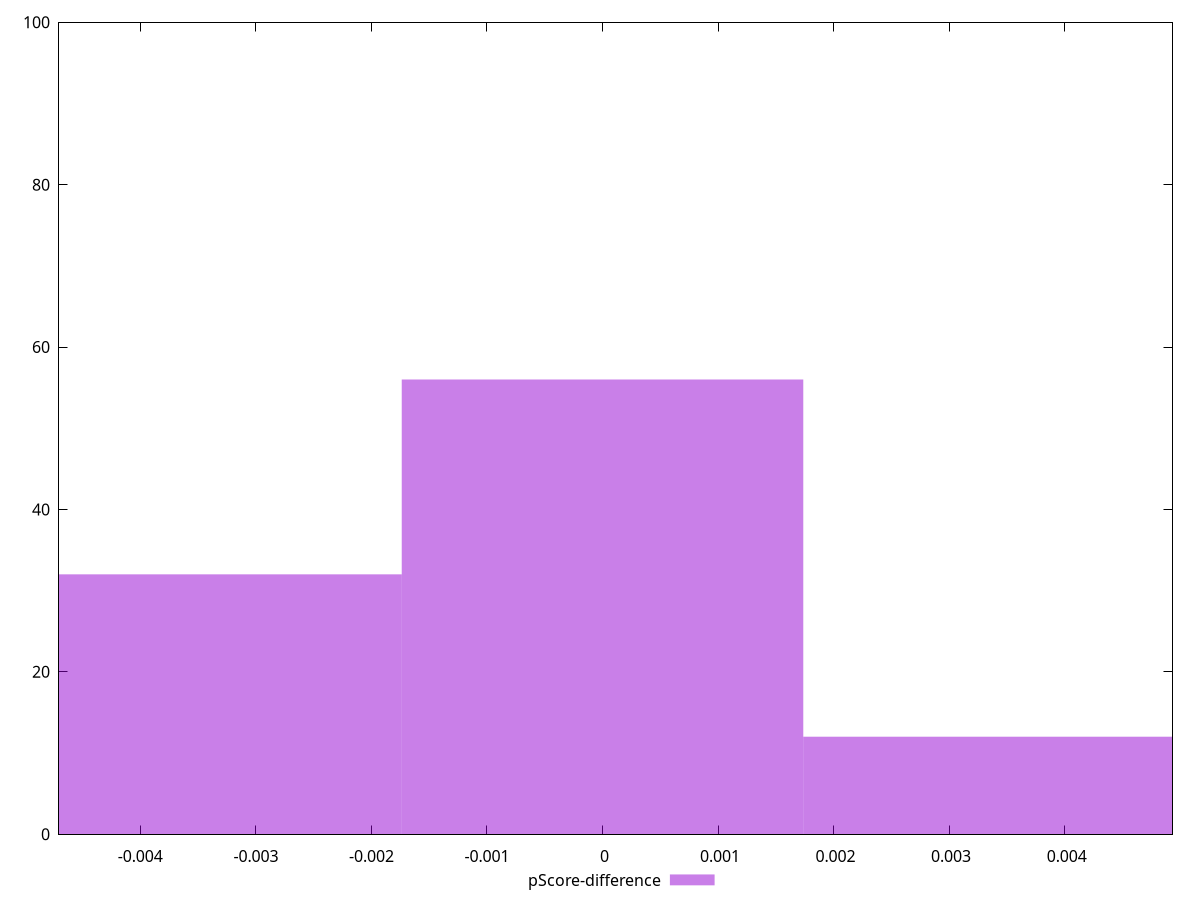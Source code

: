 reset

$pScoreDifference <<EOF
0 56
0.003475358461870905 12
-0.003475358461870905 32
EOF

set key outside below
set boxwidth 0.003475358461870905
set xrange [-0.004704166666294141:0.004933333333333345]
set yrange [0:100]
set trange [0:100]
set style fill transparent solid 0.5 noborder
set terminal svg size 640, 490 enhanced background rgb 'white'
set output "reprap/uses-rel-preconnect/samples/pages+cached+noexternal+nomedia+nocss/pScore-difference/histogram.svg"

plot $pScoreDifference title "pScore-difference" with boxes

reset
